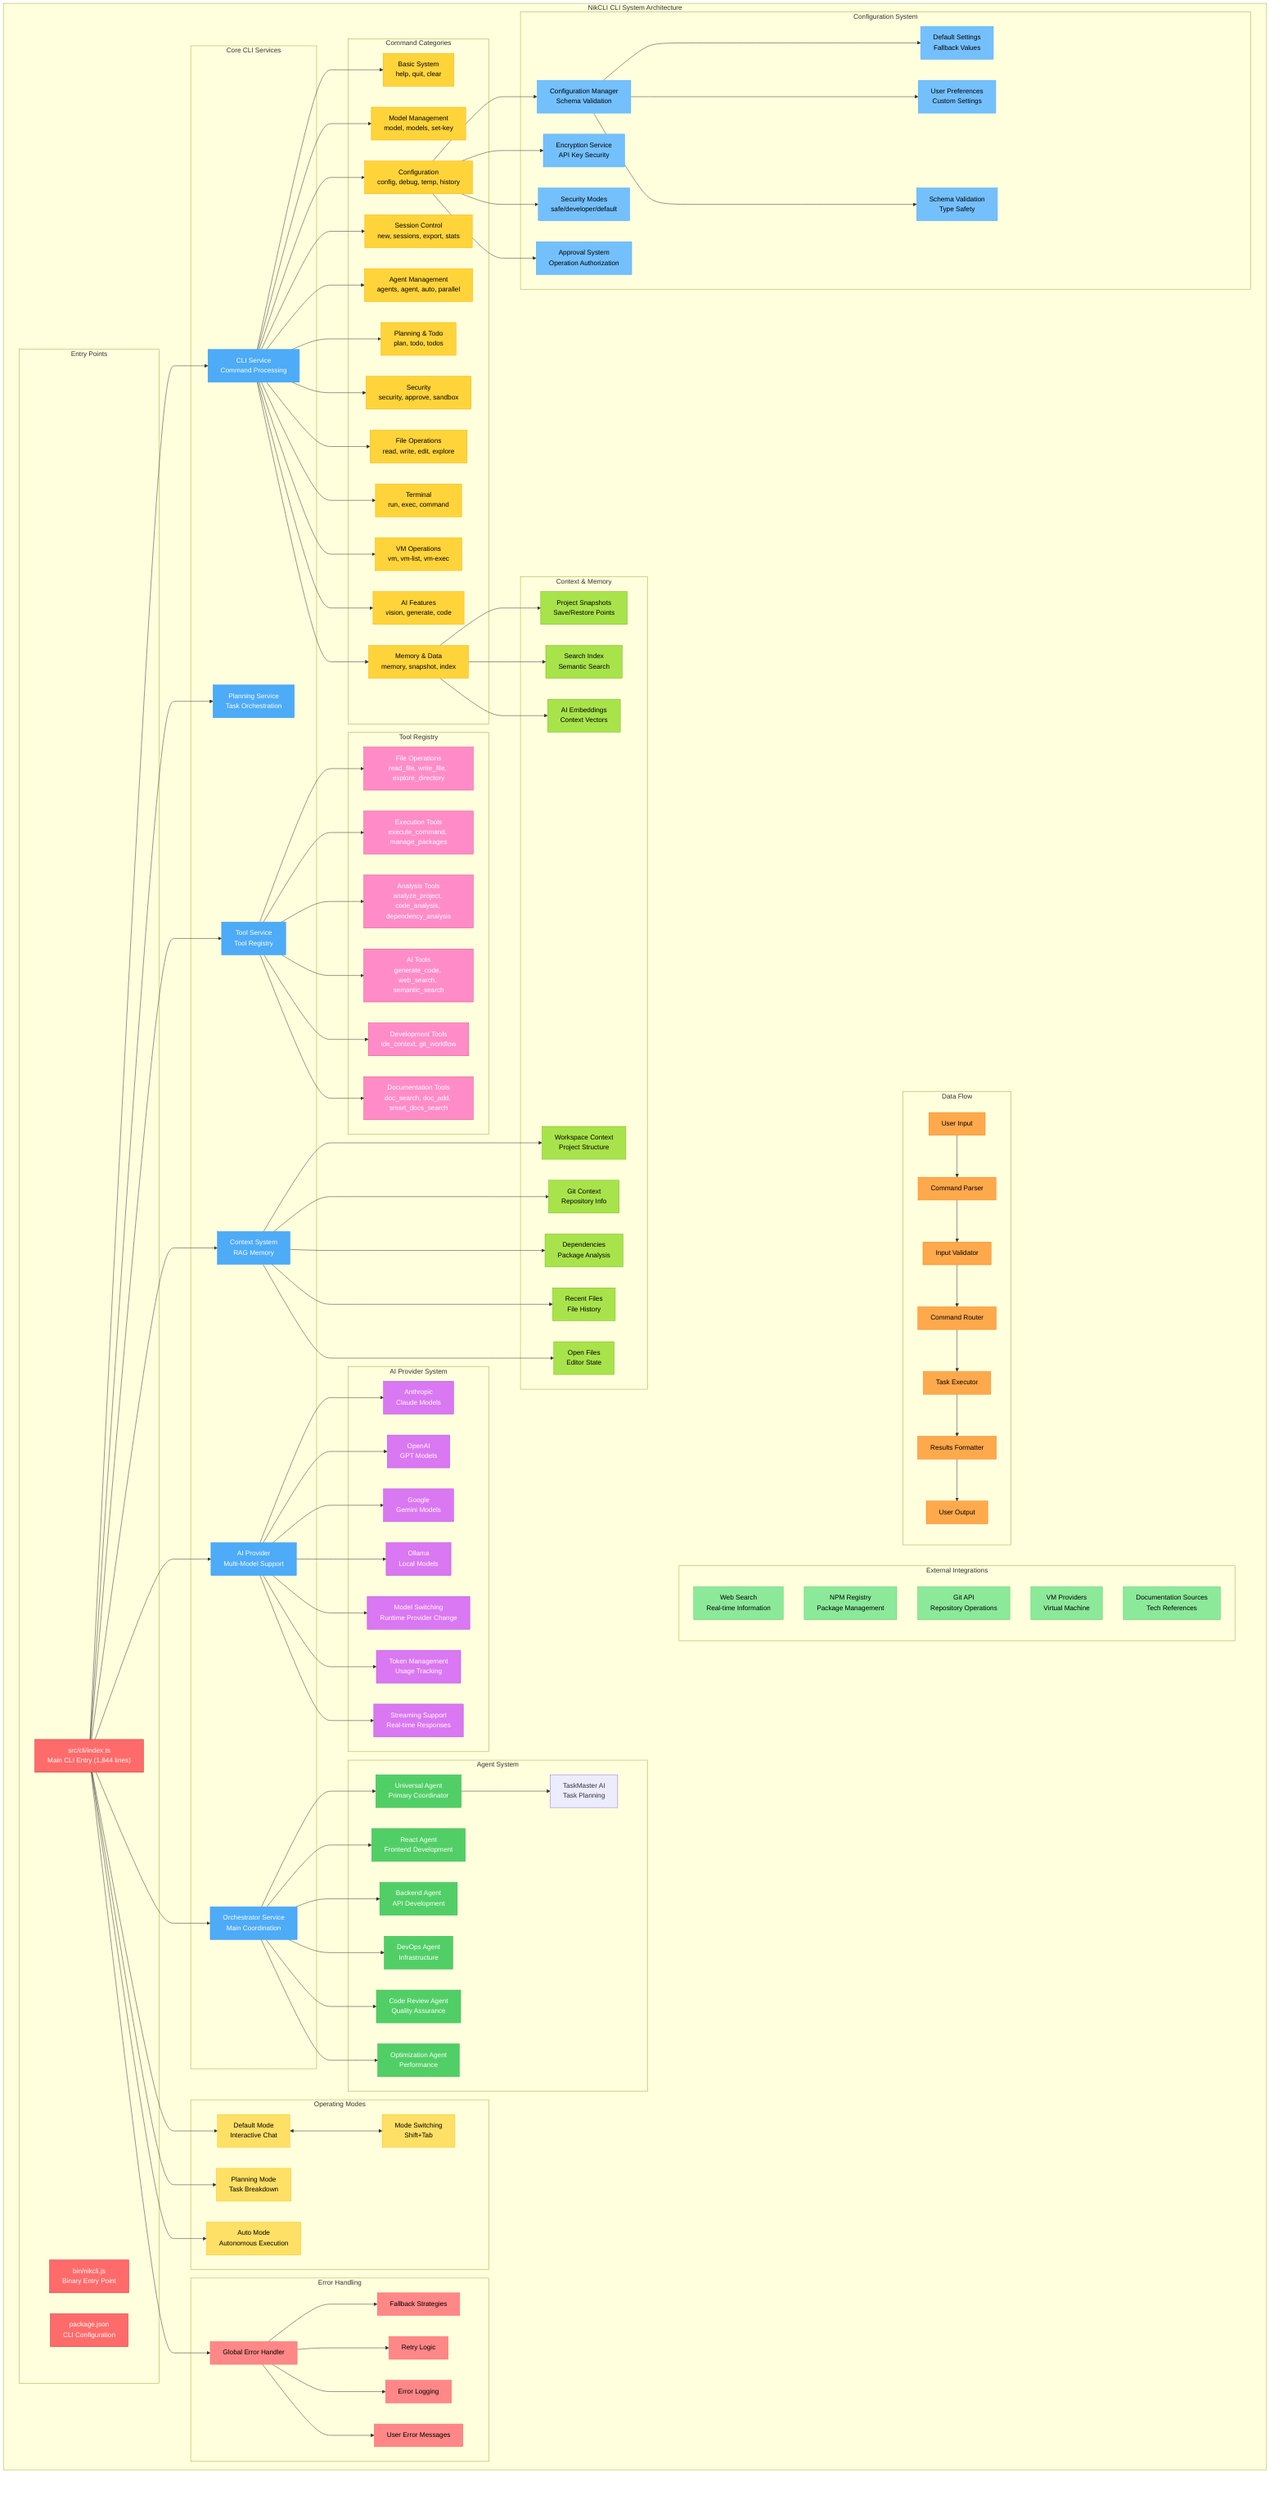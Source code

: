 graph TB
    subgraph "NikCLI CLI System Architecture"
        
        subgraph "Entry Points"
            CLI["src/cli/index.ts<br/>Main CLI Entry (1,844 lines)"]
            BIN["bin/nikcli.js<br/>Binary Entry Point"]
            PKG["package.json<br/>CLI Configuration"]
        end
        
        subgraph "Core CLI Services"
            CLI --> CLI_SERVICE["CLI Service<br/>Command Processing"]
            CLI --> PLANNER["Planning Service<br/>Task Orchestration"]
            CLI --> TOOL_SVC["Tool Service<br/>Tool Registry"]
            CLI --> CONTEXT["Context System<br/>RAG Memory"]
            CLI --> AI_PROVIDER["AI Provider<br/>Multi-Model Support"]
            CLI --> ORCHESTRATOR["Orchestrator Service<br/>Main Coordination"]
        end
        
        subgraph "Agent System"
            ORCHESTRATOR --> UNIVERSAL["Universal Agent<br/>Primary Coordinator"]
            ORCHESTRATOR --> REACT["React Agent<br/>Frontend Development"]
            ORCHESTRATOR --> BACKEND["Backend Agent<br/>API Development"]
            ORCHESTRATOR --> DEVOPS["DevOps Agent<br/>Infrastructure"]
            ORCHESTRATOR --> CODE_REVIEW["Code Review Agent<br/>Quality Assurance"]
            ORCHESTRATOR --> OPTIMIZATION["Optimization Agent<br/>Performance"]
            
            UNIVERSAL --> TASKMASTER["TaskMaster AI<br/>Task Planning"]
        end
        
        subgraph "Command Categories"
            CLI_SERVICE --> BASIC["Basic System<br/>help, quit, clear"]
            CLI_SERVICE --> MODEL_MGMT["Model Management<br/>model, models, set-key"]
            CLI_SERVICE --> CONFIG["Configuration<br/>config, debug, temp, history"]
            CLI_SERVICE --> SESSION["Session Control<br/>new, sessions, export, stats"]
            CLI_SERVICE --> AGENT_MGMT["Agent Management<br/>agents, agent, auto, parallel"]
            CLI_SERVICE --> PLANNING["Planning & Todo<br/>plan, todo, todos"]
            CLI_SERVICE --> SECURITY["Security<br/>security, approve, sandbox"]
            CLI_SERVICE --> FILE_OPS["File Operations<br/>read, write, edit, explore"]
            CLI_SERVICE --> TERMINAL["Terminal<br/>run, exec, command"]
            CLI_SERVICE --> VM["VM Operations<br/>vm, vm-list, vm-exec"]
            CLI_SERVICE --> AI_FEATURES["AI Features<br/>vision, generate, code"]
            CLI_SERVICE --> MEMORY["Memory & Data<br/>memory, snapshot, index"]
        end
        
        subgraph "Tool Registry"
            TOOL_SVC --> FILE_TOOLS["File Operations<br/>read_file, write_file, explore_directory"]
            TOOL_SVC --> EXEC_TOOLS["Execution Tools<br/>execute_command, manage_packages"]
            TOOL_SVC --> ANALYSIS_TOOLS["Analysis Tools<br/>analyze_project, code_analysis, dependency_analysis"]
            TOOL_SVC --> AI_TOOLS["AI Tools<br/>generate_code, web_search, semantic_search"]
            TOOL_SVC --> DEV_TOOLS["Development Tools<br/>ide_context, git_workflow"]
            TOOL_SVC --> DOC_TOOLS["Documentation Tools<br/>doc_search, doc_add, smart_docs_search"]
        end
        
        subgraph "Context & Memory"
            CONTEXT --> WORKSPACE["Workspace Context<br/>Project Structure"]
            CONTEXT --> GIT["Git Context<br/>Repository Info"]
            CONTEXT --> DEPS["Dependencies<br/>Package Analysis"]
            CONTEXT --> RECENT["Recent Files<br/>File History"]
            CONTEXT --> OPEN_FILES["Open Files<br/>Editor State"]
            
            MEMORY --> SNAPSHOTS["Project Snapshots<br/>Save/Restore Points"]
            MEMORY --> INDEX["Search Index<br/>Semantic Search"]
            MEMORY --> EMBEDDINGS["AI Embeddings<br/>Context Vectors"]
        end
        
        subgraph "AI Provider System"
            AI_PROVIDER --> ANTHROPIC["Anthropic<br/>Claude Models"]
            AI_PROVIDER --> OPENAI["OpenAI<br/>GPT Models"]
            AI_PROVIDER --> GOOGLE["Google<br/>Gemini Models"]
            AI_PROVIDER --> OLLAMA["Ollama<br/>Local Models"]
            
            AI_PROVIDER --> MODEL_SWITCHING["Model Switching<br/>Runtime Provider Change"]
            AI_PROVIDER --> TOKEN_MGMT["Token Management<br/>Usage Tracking"]
            AI_PROVIDER --> STREAMING["Streaming Support<br/>Real-time Responses"]
        end
        
        subgraph "Configuration System"
            CONFIG --> CONFIG_MGR["Configuration Manager<br/>Schema Validation"]
            CONFIG --> ENCRYPTION["Encryption Service<br/>API Key Security"]
            CONFIG --> SECURITY_MODES["Security Modes<br/>safe/developer/default"]
            CONFIG --> APPROVALS["Approval System<br/>Operation Authorization"]
            
            CONFIG_MGR --> DEFAULTS["Default Settings<br/>Fallback Values"]
            CONFIG_MGR --> USER_PREF["User Preferences<br/>Custom Settings"]
            CONFIG_MGR --> VALIDATION["Schema Validation<br/>Type Safety"]
        end
        
        subgraph "Operating Modes"
            CLI --> DEFAULT_MODE["Default Mode<br/>Interactive Chat"]
            CLI --> PLANNING_MODE["Planning Mode<br/>Task Breakdown"]
            CLI --> AUTO_MODE["Auto Mode<br/>Autonomous Execution"]
            
            DEFAULT_MODE <--> MODE_SWITCHING["Mode Switching<br/>Shift+Tab"]
        end
        
        subgraph "External Integrations"
            WEB_SEARCH["Web Search<br/>Real-time Information"]
            NPM_REGISTRY["NPM Registry<br/>Package Management"]
            GIT_API["Git API<br/>Repository Operations"]
            VM_PROVIDERS["VM Providers<br/>Virtual Machine"]
            DOC_SOURCES["Documentation Sources<br/>Tech References"]
        end
        
        subgraph "Data Flow"
            INPUT["User Input"] --> PARSER["Command Parser"]
            PARSER --> VALIDATOR["Input Validator"]
            VALIDATOR --> ROUTER["Command Router"]
            ROUTER --> EXECUTOR["Task Executor"]
            EXECUTOR --> RESULTS["Results Formatter"]
            RESULTS --> OUTPUT["User Output"]
        end
        
        subgraph "Error Handling"
            CLI --> ERROR_HANDLER["Global Error Handler"]
            ERROR_HANDLER --> FALLBACK["Fallback Strategies"]
            ERROR_HANDLER --> RETRY["Retry Logic"]
            ERROR_HANDLER --> LOGGING["Error Logging"]
            ERROR_HANDLER --> USER_FEEDBACK["User Error Messages"]
        end
    end
    
    %% Styling
    classDef entryPoint fill:#ff6b6b,stroke:#c92a2a,color:#fff
    classDef coreService fill:#4dabf7,stroke:#339af0,color:#fff
    classDef agent fill:#51cf66,stroke:#37b24d,color:#fff
    classDef command fill:#ffd43b,stroke:#fab005,color:#000
    classDef tool fill:#ff8cc8,stroke:#e64980,color:#fff
    classDef context fill:#a9e34b,stroke:#74b816,color:#000
    classDef aiProvider fill:#da77f2,stroke:#be4bdb,color:#fff
    classDef config fill:#74c0fc,stroke:#4dabf7,color:#000
    classDef mode fill:#ffe066,stroke:#fcc419,color:#000
    classDef external fill:#8ce99a,stroke:#51cf66,color:#000
    classDef dataFlow fill:#ffa94d,stroke:#fd7e14,color:#000
    classDef error fill:#ff8787,stroke:#ff6b6b,color:#000
    
    class CLI,BIN,PKG entryPoint
    class CLI_SERVICE,PLANNER,TOOL_SVC,CONTEXT,AI_PROVIDER,ORCHESTRATOR coreService
    class UNIVERSAL,REACT,BACKEND,DEVOPS,CODE_REVIEW,OPTIMIZATION agent
    class BASIC,MODEL_MGMT,CONFIG,SESSION,AGENT_MGMT,PLANNING,SECURITY,FILE_OPS,TERMINAL,VM,AI_FEATURES,MEMORY command
    class FILE_TOOLS,EXEC_TOOLS,ANALYSIS_TOOLS,AI_TOOLS,DEV_TOOLS,DOC_TOOLS tool
    class WORKSPACE,GIT,DEPS,RECENT,OPEN_FILES,SNAPSHOTS,INDEX,EMBEDDINGS context
    class ANTHROPIC,OPENAI,GOOGLE,OLLAMA,MODEL_SWITCHING,TOKEN_MGMT,STREAMING aiProvider
    class CONFIG_MGR,ENCRYPTION,SECURITY_MODES,APPROVALS,DEFAULTS,USER_PREF,VALIDATION config
    class DEFAULT_MODE,PLANNING_MODE,AUTO_MODE,MODE_SWITCHING mode
    class WEB_SEARCH,NPM_REGISTRY,GIT_API,VM_PROVIDERS,DOC_SOURCES external
    class INPUT,PARSER,VALIDATOR,ROUTER,EXECUTOR,RESULTS,OUTPUT dataFlow
    class ERROR_HANDLER,FALLBACK,RETRY,LOGGING,USER_FEEDBACK error